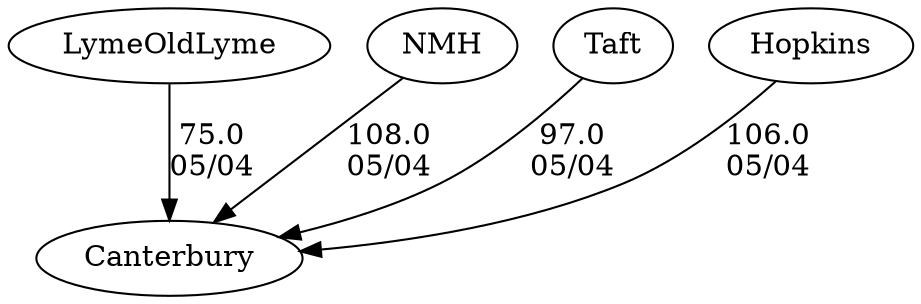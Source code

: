 digraph girls4foursCanterbury {Canterbury [URL="girls4foursCanterburyCanterbury.html"];LymeOldLyme [URL="girls4foursCanterburyLymeOldLyme.html"];NMH [URL="girls4foursCanterburyNMH.html"];Taft [URL="girls4foursCanterburyTaft.html"];Hopkins [URL="girls4foursCanterburyHopkins.html"];NMH -> Canterbury[label="108.0
05/04", weight="-8", tooltip="Founder's Day Regatta			
", URL="", random="random"]; 
Hopkins -> Canterbury[label="106.0
05/04", weight="-6", tooltip="Founder's Day Regatta			
", URL="", random="random"]; 
Taft -> Canterbury[label="97.0
05/04", weight="3", tooltip="Founder's Day Regatta			
", URL="", random="random"]; 
LymeOldLyme -> Canterbury[label="75.0
05/04", weight="25", tooltip="Founder's Day Regatta			
", URL="", random="random"]}